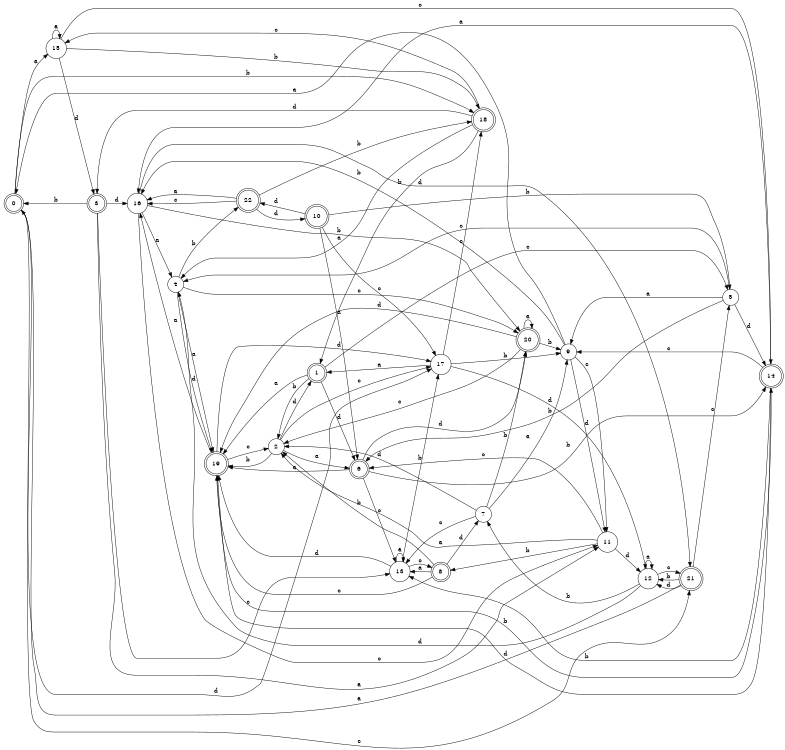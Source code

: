digraph n19_2 {
__start0 [label="" shape="none"];

rankdir=LR;
size="8,5";

s0 [style="rounded,filled", color="black", fillcolor="white" shape="doublecircle", label="0"];
s1 [style="rounded,filled", color="black", fillcolor="white" shape="doublecircle", label="1"];
s2 [style="filled", color="black", fillcolor="white" shape="circle", label="2"];
s3 [style="rounded,filled", color="black", fillcolor="white" shape="doublecircle", label="3"];
s4 [style="filled", color="black", fillcolor="white" shape="circle", label="4"];
s5 [style="filled", color="black", fillcolor="white" shape="circle", label="5"];
s6 [style="rounded,filled", color="black", fillcolor="white" shape="doublecircle", label="6"];
s7 [style="filled", color="black", fillcolor="white" shape="circle", label="7"];
s8 [style="rounded,filled", color="black", fillcolor="white" shape="doublecircle", label="8"];
s9 [style="filled", color="black", fillcolor="white" shape="circle", label="9"];
s10 [style="rounded,filled", color="black", fillcolor="white" shape="doublecircle", label="10"];
s11 [style="filled", color="black", fillcolor="white" shape="circle", label="11"];
s12 [style="filled", color="black", fillcolor="white" shape="circle", label="12"];
s13 [style="filled", color="black", fillcolor="white" shape="circle", label="13"];
s14 [style="rounded,filled", color="black", fillcolor="white" shape="doublecircle", label="14"];
s15 [style="filled", color="black", fillcolor="white" shape="circle", label="15"];
s16 [style="filled", color="black", fillcolor="white" shape="circle", label="16"];
s17 [style="filled", color="black", fillcolor="white" shape="circle", label="17"];
s18 [style="rounded,filled", color="black", fillcolor="white" shape="doublecircle", label="18"];
s19 [style="rounded,filled", color="black", fillcolor="white" shape="doublecircle", label="19"];
s20 [style="rounded,filled", color="black", fillcolor="white" shape="doublecircle", label="20"];
s21 [style="rounded,filled", color="black", fillcolor="white" shape="doublecircle", label="21"];
s22 [style="rounded,filled", color="black", fillcolor="white" shape="doublecircle", label="22"];
s0 -> s15 [label="a"];
s0 -> s18 [label="b"];
s0 -> s21 [label="c"];
s0 -> s17 [label="d"];
s1 -> s19 [label="a"];
s1 -> s2 [label="b"];
s1 -> s5 [label="c"];
s1 -> s6 [label="d"];
s2 -> s6 [label="a"];
s2 -> s19 [label="b"];
s2 -> s17 [label="c"];
s2 -> s1 [label="d"];
s3 -> s11 [label="a"];
s3 -> s0 [label="b"];
s3 -> s13 [label="c"];
s3 -> s16 [label="d"];
s4 -> s19 [label="a"];
s4 -> s22 [label="b"];
s4 -> s20 [label="c"];
s4 -> s19 [label="d"];
s5 -> s9 [label="a"];
s5 -> s6 [label="b"];
s5 -> s4 [label="c"];
s5 -> s14 [label="d"];
s6 -> s19 [label="a"];
s6 -> s14 [label="b"];
s6 -> s13 [label="c"];
s6 -> s20 [label="d"];
s7 -> s9 [label="a"];
s7 -> s20 [label="b"];
s7 -> s13 [label="c"];
s7 -> s2 [label="d"];
s8 -> s13 [label="a"];
s8 -> s2 [label="b"];
s8 -> s19 [label="c"];
s8 -> s7 [label="d"];
s9 -> s0 [label="a"];
s9 -> s16 [label="b"];
s9 -> s11 [label="c"];
s9 -> s11 [label="d"];
s10 -> s6 [label="a"];
s10 -> s5 [label="b"];
s10 -> s17 [label="c"];
s10 -> s22 [label="d"];
s11 -> s2 [label="a"];
s11 -> s8 [label="b"];
s11 -> s6 [label="c"];
s11 -> s12 [label="d"];
s12 -> s12 [label="a"];
s12 -> s7 [label="b"];
s12 -> s21 [label="c"];
s12 -> s4 [label="d"];
s13 -> s13 [label="a"];
s13 -> s17 [label="b"];
s13 -> s8 [label="c"];
s13 -> s19 [label="d"];
s14 -> s16 [label="a"];
s14 -> s13 [label="b"];
s14 -> s9 [label="c"];
s14 -> s19 [label="d"];
s15 -> s15 [label="a"];
s15 -> s18 [label="b"];
s15 -> s14 [label="c"];
s15 -> s3 [label="d"];
s16 -> s4 [label="a"];
s16 -> s20 [label="b"];
s16 -> s11 [label="c"];
s16 -> s21 [label="d"];
s17 -> s1 [label="a"];
s17 -> s9 [label="b"];
s17 -> s18 [label="c"];
s17 -> s12 [label="d"];
s18 -> s4 [label="a"];
s18 -> s1 [label="b"];
s18 -> s15 [label="c"];
s18 -> s3 [label="d"];
s19 -> s16 [label="a"];
s19 -> s14 [label="b"];
s19 -> s2 [label="c"];
s19 -> s17 [label="d"];
s20 -> s20 [label="a"];
s20 -> s9 [label="b"];
s20 -> s2 [label="c"];
s20 -> s19 [label="d"];
s21 -> s0 [label="a"];
s21 -> s12 [label="b"];
s21 -> s5 [label="c"];
s21 -> s12 [label="d"];
s22 -> s16 [label="a"];
s22 -> s18 [label="b"];
s22 -> s16 [label="c"];
s22 -> s10 [label="d"];

}